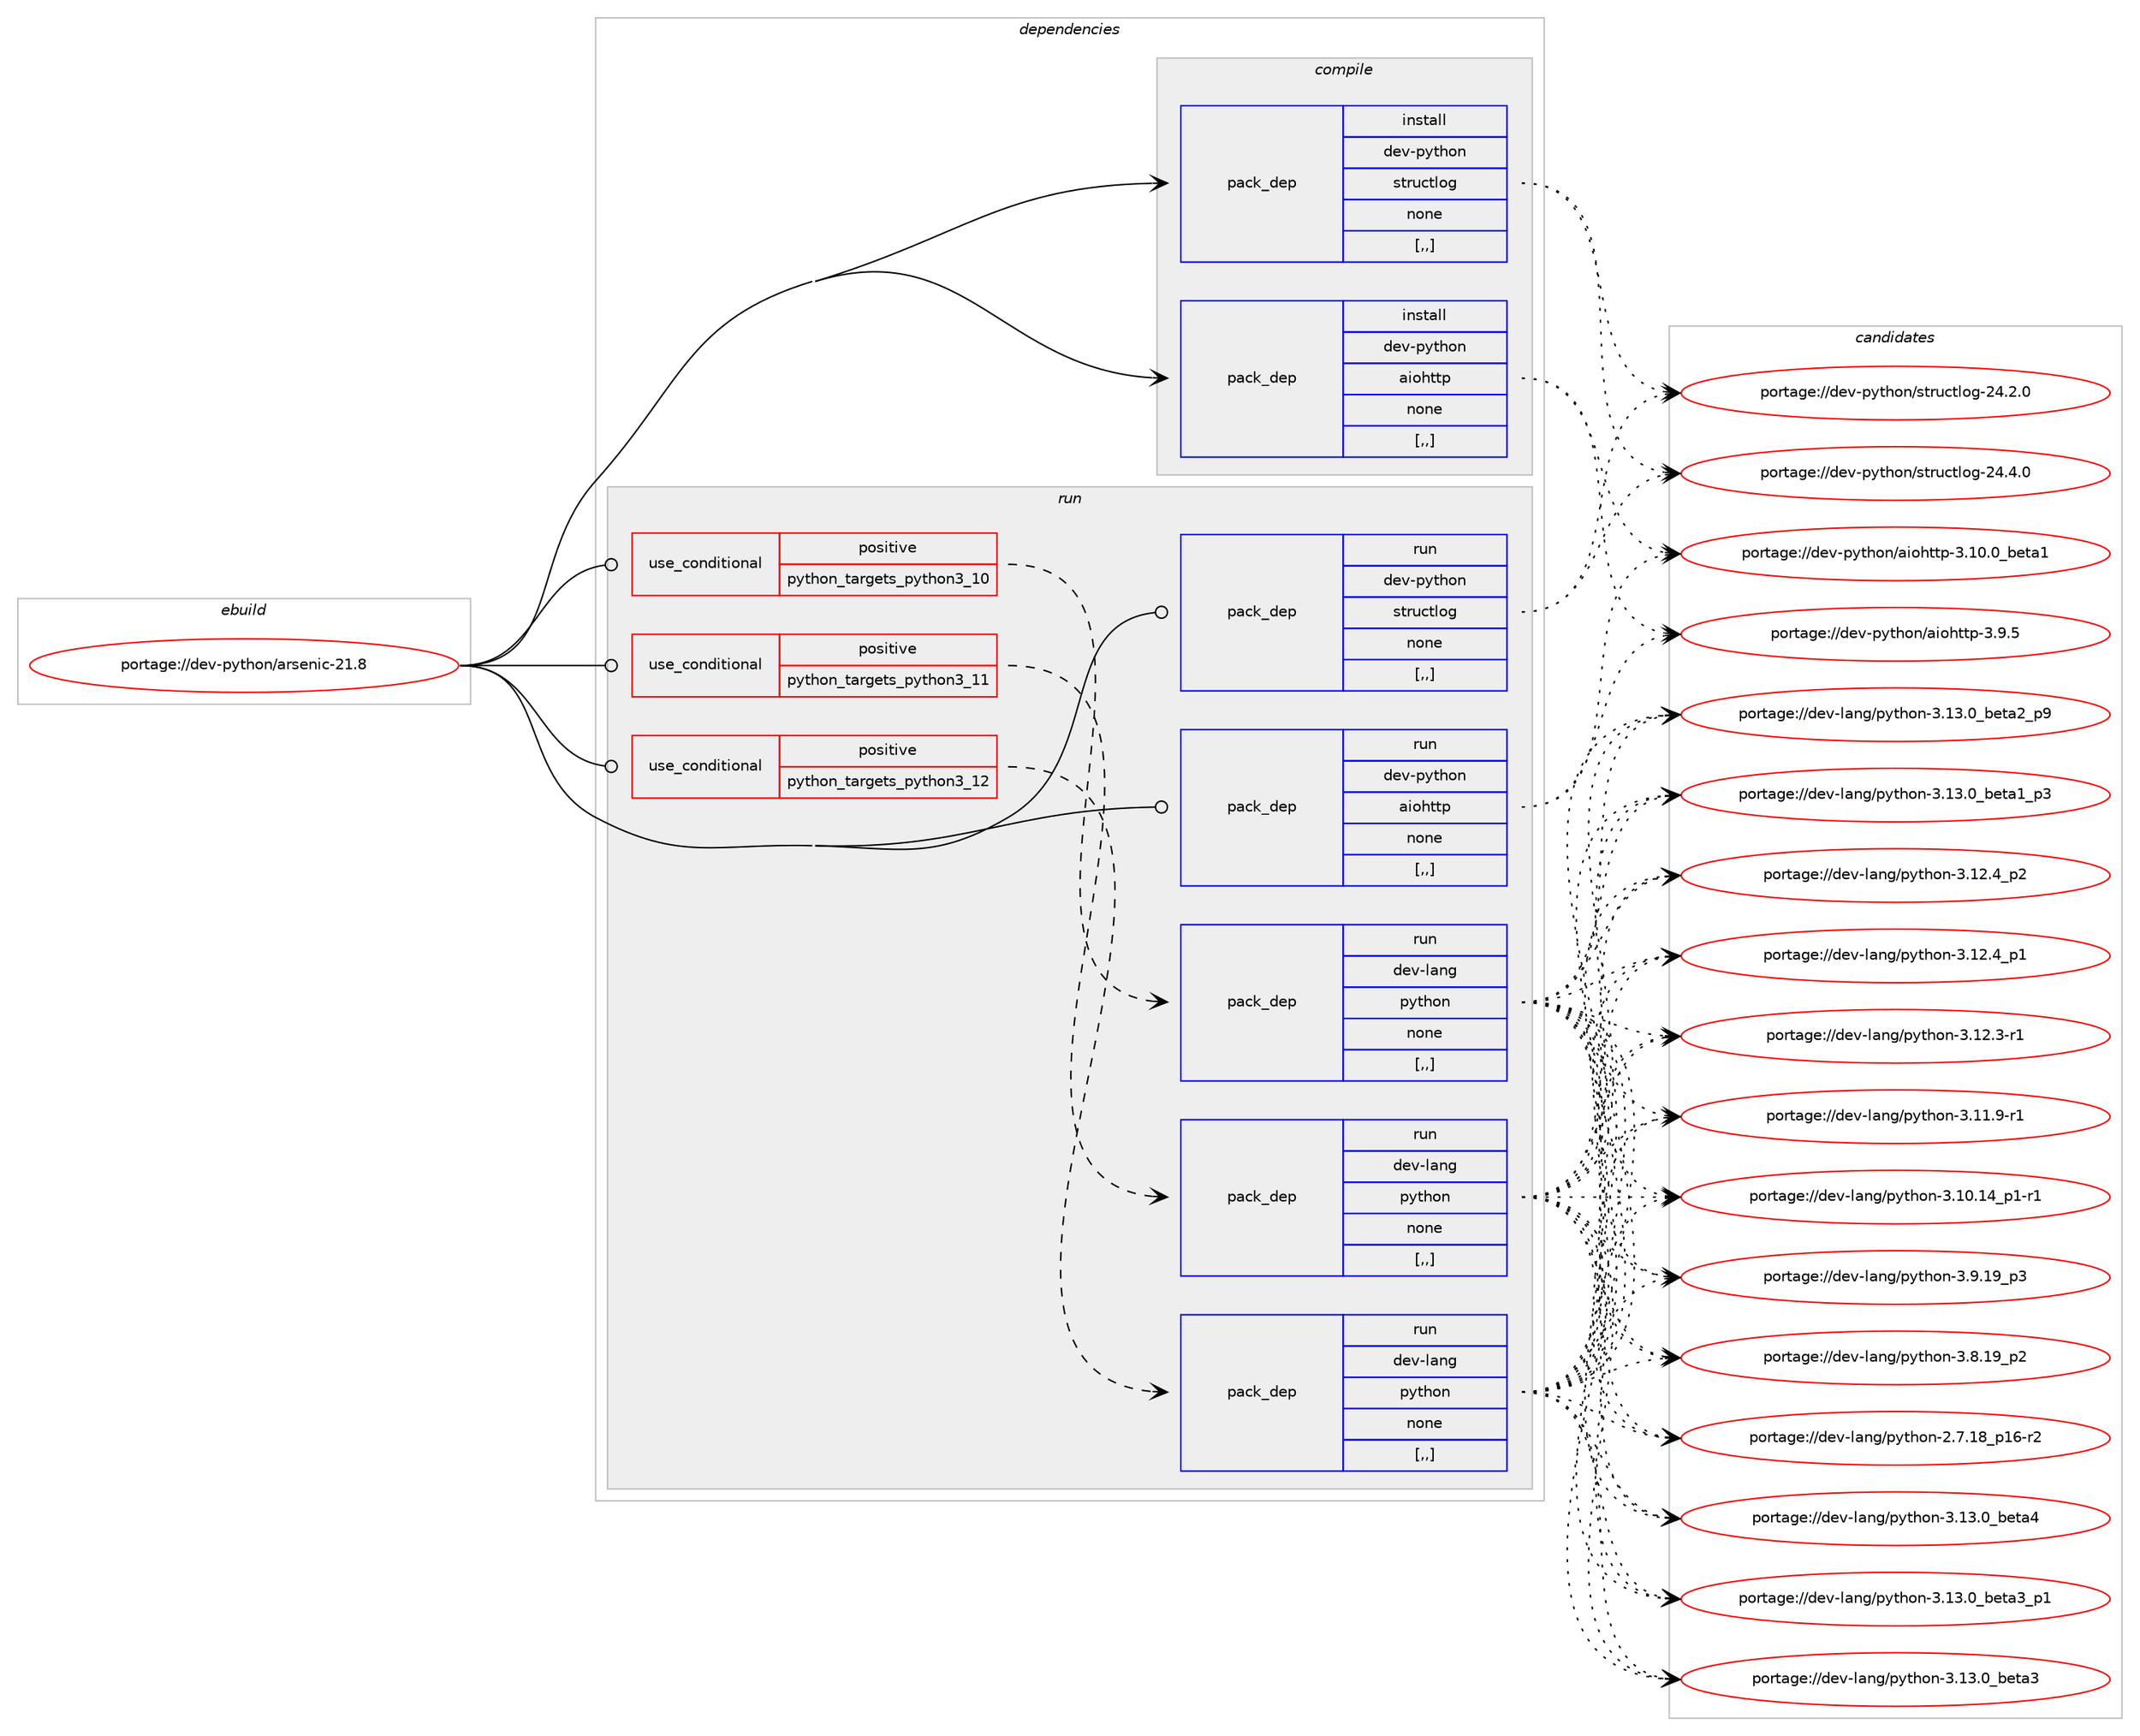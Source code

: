 digraph prolog {

# *************
# Graph options
# *************

newrank=true;
concentrate=true;
compound=true;
graph [rankdir=LR,fontname=Helvetica,fontsize=10,ranksep=1.5];#, ranksep=2.5, nodesep=0.2];
edge  [arrowhead=vee];
node  [fontname=Helvetica,fontsize=10];

# **********
# The ebuild
# **********

subgraph cluster_leftcol {
color=gray;
label=<<i>ebuild</i>>;
id [label="portage://dev-python/arsenic-21.8", color=red, width=4, href="../dev-python/arsenic-21.8.svg"];
}

# ****************
# The dependencies
# ****************

subgraph cluster_midcol {
color=gray;
label=<<i>dependencies</i>>;
subgraph cluster_compile {
fillcolor="#eeeeee";
style=filled;
label=<<i>compile</i>>;
subgraph pack110144 {
dependency142512 [label=<<TABLE BORDER="0" CELLBORDER="1" CELLSPACING="0" CELLPADDING="4" WIDTH="220"><TR><TD ROWSPAN="6" CELLPADDING="30">pack_dep</TD></TR><TR><TD WIDTH="110">install</TD></TR><TR><TD>dev-python</TD></TR><TR><TD>aiohttp</TD></TR><TR><TD>none</TD></TR><TR><TD>[,,]</TD></TR></TABLE>>, shape=none, color=blue];
}
id:e -> dependency142512:w [weight=20,style="solid",arrowhead="vee"];
subgraph pack110145 {
dependency142513 [label=<<TABLE BORDER="0" CELLBORDER="1" CELLSPACING="0" CELLPADDING="4" WIDTH="220"><TR><TD ROWSPAN="6" CELLPADDING="30">pack_dep</TD></TR><TR><TD WIDTH="110">install</TD></TR><TR><TD>dev-python</TD></TR><TR><TD>structlog</TD></TR><TR><TD>none</TD></TR><TR><TD>[,,]</TD></TR></TABLE>>, shape=none, color=blue];
}
id:e -> dependency142513:w [weight=20,style="solid",arrowhead="vee"];
}
subgraph cluster_compileandrun {
fillcolor="#eeeeee";
style=filled;
label=<<i>compile and run</i>>;
}
subgraph cluster_run {
fillcolor="#eeeeee";
style=filled;
label=<<i>run</i>>;
subgraph cond31124 {
dependency142514 [label=<<TABLE BORDER="0" CELLBORDER="1" CELLSPACING="0" CELLPADDING="4"><TR><TD ROWSPAN="3" CELLPADDING="10">use_conditional</TD></TR><TR><TD>positive</TD></TR><TR><TD>python_targets_python3_10</TD></TR></TABLE>>, shape=none, color=red];
subgraph pack110146 {
dependency142515 [label=<<TABLE BORDER="0" CELLBORDER="1" CELLSPACING="0" CELLPADDING="4" WIDTH="220"><TR><TD ROWSPAN="6" CELLPADDING="30">pack_dep</TD></TR><TR><TD WIDTH="110">run</TD></TR><TR><TD>dev-lang</TD></TR><TR><TD>python</TD></TR><TR><TD>none</TD></TR><TR><TD>[,,]</TD></TR></TABLE>>, shape=none, color=blue];
}
dependency142514:e -> dependency142515:w [weight=20,style="dashed",arrowhead="vee"];
}
id:e -> dependency142514:w [weight=20,style="solid",arrowhead="odot"];
subgraph cond31125 {
dependency142516 [label=<<TABLE BORDER="0" CELLBORDER="1" CELLSPACING="0" CELLPADDING="4"><TR><TD ROWSPAN="3" CELLPADDING="10">use_conditional</TD></TR><TR><TD>positive</TD></TR><TR><TD>python_targets_python3_11</TD></TR></TABLE>>, shape=none, color=red];
subgraph pack110147 {
dependency142517 [label=<<TABLE BORDER="0" CELLBORDER="1" CELLSPACING="0" CELLPADDING="4" WIDTH="220"><TR><TD ROWSPAN="6" CELLPADDING="30">pack_dep</TD></TR><TR><TD WIDTH="110">run</TD></TR><TR><TD>dev-lang</TD></TR><TR><TD>python</TD></TR><TR><TD>none</TD></TR><TR><TD>[,,]</TD></TR></TABLE>>, shape=none, color=blue];
}
dependency142516:e -> dependency142517:w [weight=20,style="dashed",arrowhead="vee"];
}
id:e -> dependency142516:w [weight=20,style="solid",arrowhead="odot"];
subgraph cond31126 {
dependency142518 [label=<<TABLE BORDER="0" CELLBORDER="1" CELLSPACING="0" CELLPADDING="4"><TR><TD ROWSPAN="3" CELLPADDING="10">use_conditional</TD></TR><TR><TD>positive</TD></TR><TR><TD>python_targets_python3_12</TD></TR></TABLE>>, shape=none, color=red];
subgraph pack110148 {
dependency142519 [label=<<TABLE BORDER="0" CELLBORDER="1" CELLSPACING="0" CELLPADDING="4" WIDTH="220"><TR><TD ROWSPAN="6" CELLPADDING="30">pack_dep</TD></TR><TR><TD WIDTH="110">run</TD></TR><TR><TD>dev-lang</TD></TR><TR><TD>python</TD></TR><TR><TD>none</TD></TR><TR><TD>[,,]</TD></TR></TABLE>>, shape=none, color=blue];
}
dependency142518:e -> dependency142519:w [weight=20,style="dashed",arrowhead="vee"];
}
id:e -> dependency142518:w [weight=20,style="solid",arrowhead="odot"];
subgraph pack110149 {
dependency142520 [label=<<TABLE BORDER="0" CELLBORDER="1" CELLSPACING="0" CELLPADDING="4" WIDTH="220"><TR><TD ROWSPAN="6" CELLPADDING="30">pack_dep</TD></TR><TR><TD WIDTH="110">run</TD></TR><TR><TD>dev-python</TD></TR><TR><TD>aiohttp</TD></TR><TR><TD>none</TD></TR><TR><TD>[,,]</TD></TR></TABLE>>, shape=none, color=blue];
}
id:e -> dependency142520:w [weight=20,style="solid",arrowhead="odot"];
subgraph pack110150 {
dependency142521 [label=<<TABLE BORDER="0" CELLBORDER="1" CELLSPACING="0" CELLPADDING="4" WIDTH="220"><TR><TD ROWSPAN="6" CELLPADDING="30">pack_dep</TD></TR><TR><TD WIDTH="110">run</TD></TR><TR><TD>dev-python</TD></TR><TR><TD>structlog</TD></TR><TR><TD>none</TD></TR><TR><TD>[,,]</TD></TR></TABLE>>, shape=none, color=blue];
}
id:e -> dependency142521:w [weight=20,style="solid",arrowhead="odot"];
}
}

# **************
# The candidates
# **************

subgraph cluster_choices {
rank=same;
color=gray;
label=<<i>candidates</i>>;

subgraph choice110144 {
color=black;
nodesep=1;
choice1001011184511212111610411111047971051111041161161124551464948464895981011169749 [label="portage://dev-python/aiohttp-3.10.0_beta1", color=red, width=4,href="../dev-python/aiohttp-3.10.0_beta1.svg"];
choice100101118451121211161041111104797105111104116116112455146574653 [label="portage://dev-python/aiohttp-3.9.5", color=red, width=4,href="../dev-python/aiohttp-3.9.5.svg"];
dependency142512:e -> choice1001011184511212111610411111047971051111041161161124551464948464895981011169749:w [style=dotted,weight="100"];
dependency142512:e -> choice100101118451121211161041111104797105111104116116112455146574653:w [style=dotted,weight="100"];
}
subgraph choice110145 {
color=black;
nodesep=1;
choice10010111845112121116104111110471151161141179911610811110345505246524648 [label="portage://dev-python/structlog-24.4.0", color=red, width=4,href="../dev-python/structlog-24.4.0.svg"];
choice10010111845112121116104111110471151161141179911610811110345505246504648 [label="portage://dev-python/structlog-24.2.0", color=red, width=4,href="../dev-python/structlog-24.2.0.svg"];
dependency142513:e -> choice10010111845112121116104111110471151161141179911610811110345505246524648:w [style=dotted,weight="100"];
dependency142513:e -> choice10010111845112121116104111110471151161141179911610811110345505246504648:w [style=dotted,weight="100"];
}
subgraph choice110146 {
color=black;
nodesep=1;
choice1001011184510897110103471121211161041111104551464951464895981011169752 [label="portage://dev-lang/python-3.13.0_beta4", color=red, width=4,href="../dev-lang/python-3.13.0_beta4.svg"];
choice10010111845108971101034711212111610411111045514649514648959810111697519511249 [label="portage://dev-lang/python-3.13.0_beta3_p1", color=red, width=4,href="../dev-lang/python-3.13.0_beta3_p1.svg"];
choice1001011184510897110103471121211161041111104551464951464895981011169751 [label="portage://dev-lang/python-3.13.0_beta3", color=red, width=4,href="../dev-lang/python-3.13.0_beta3.svg"];
choice10010111845108971101034711212111610411111045514649514648959810111697509511257 [label="portage://dev-lang/python-3.13.0_beta2_p9", color=red, width=4,href="../dev-lang/python-3.13.0_beta2_p9.svg"];
choice10010111845108971101034711212111610411111045514649514648959810111697499511251 [label="portage://dev-lang/python-3.13.0_beta1_p3", color=red, width=4,href="../dev-lang/python-3.13.0_beta1_p3.svg"];
choice100101118451089711010347112121116104111110455146495046529511250 [label="portage://dev-lang/python-3.12.4_p2", color=red, width=4,href="../dev-lang/python-3.12.4_p2.svg"];
choice100101118451089711010347112121116104111110455146495046529511249 [label="portage://dev-lang/python-3.12.4_p1", color=red, width=4,href="../dev-lang/python-3.12.4_p1.svg"];
choice100101118451089711010347112121116104111110455146495046514511449 [label="portage://dev-lang/python-3.12.3-r1", color=red, width=4,href="../dev-lang/python-3.12.3-r1.svg"];
choice100101118451089711010347112121116104111110455146494946574511449 [label="portage://dev-lang/python-3.11.9-r1", color=red, width=4,href="../dev-lang/python-3.11.9-r1.svg"];
choice100101118451089711010347112121116104111110455146494846495295112494511449 [label="portage://dev-lang/python-3.10.14_p1-r1", color=red, width=4,href="../dev-lang/python-3.10.14_p1-r1.svg"];
choice100101118451089711010347112121116104111110455146574649579511251 [label="portage://dev-lang/python-3.9.19_p3", color=red, width=4,href="../dev-lang/python-3.9.19_p3.svg"];
choice100101118451089711010347112121116104111110455146564649579511250 [label="portage://dev-lang/python-3.8.19_p2", color=red, width=4,href="../dev-lang/python-3.8.19_p2.svg"];
choice100101118451089711010347112121116104111110455046554649569511249544511450 [label="portage://dev-lang/python-2.7.18_p16-r2", color=red, width=4,href="../dev-lang/python-2.7.18_p16-r2.svg"];
dependency142515:e -> choice1001011184510897110103471121211161041111104551464951464895981011169752:w [style=dotted,weight="100"];
dependency142515:e -> choice10010111845108971101034711212111610411111045514649514648959810111697519511249:w [style=dotted,weight="100"];
dependency142515:e -> choice1001011184510897110103471121211161041111104551464951464895981011169751:w [style=dotted,weight="100"];
dependency142515:e -> choice10010111845108971101034711212111610411111045514649514648959810111697509511257:w [style=dotted,weight="100"];
dependency142515:e -> choice10010111845108971101034711212111610411111045514649514648959810111697499511251:w [style=dotted,weight="100"];
dependency142515:e -> choice100101118451089711010347112121116104111110455146495046529511250:w [style=dotted,weight="100"];
dependency142515:e -> choice100101118451089711010347112121116104111110455146495046529511249:w [style=dotted,weight="100"];
dependency142515:e -> choice100101118451089711010347112121116104111110455146495046514511449:w [style=dotted,weight="100"];
dependency142515:e -> choice100101118451089711010347112121116104111110455146494946574511449:w [style=dotted,weight="100"];
dependency142515:e -> choice100101118451089711010347112121116104111110455146494846495295112494511449:w [style=dotted,weight="100"];
dependency142515:e -> choice100101118451089711010347112121116104111110455146574649579511251:w [style=dotted,weight="100"];
dependency142515:e -> choice100101118451089711010347112121116104111110455146564649579511250:w [style=dotted,weight="100"];
dependency142515:e -> choice100101118451089711010347112121116104111110455046554649569511249544511450:w [style=dotted,weight="100"];
}
subgraph choice110147 {
color=black;
nodesep=1;
choice1001011184510897110103471121211161041111104551464951464895981011169752 [label="portage://dev-lang/python-3.13.0_beta4", color=red, width=4,href="../dev-lang/python-3.13.0_beta4.svg"];
choice10010111845108971101034711212111610411111045514649514648959810111697519511249 [label="portage://dev-lang/python-3.13.0_beta3_p1", color=red, width=4,href="../dev-lang/python-3.13.0_beta3_p1.svg"];
choice1001011184510897110103471121211161041111104551464951464895981011169751 [label="portage://dev-lang/python-3.13.0_beta3", color=red, width=4,href="../dev-lang/python-3.13.0_beta3.svg"];
choice10010111845108971101034711212111610411111045514649514648959810111697509511257 [label="portage://dev-lang/python-3.13.0_beta2_p9", color=red, width=4,href="../dev-lang/python-3.13.0_beta2_p9.svg"];
choice10010111845108971101034711212111610411111045514649514648959810111697499511251 [label="portage://dev-lang/python-3.13.0_beta1_p3", color=red, width=4,href="../dev-lang/python-3.13.0_beta1_p3.svg"];
choice100101118451089711010347112121116104111110455146495046529511250 [label="portage://dev-lang/python-3.12.4_p2", color=red, width=4,href="../dev-lang/python-3.12.4_p2.svg"];
choice100101118451089711010347112121116104111110455146495046529511249 [label="portage://dev-lang/python-3.12.4_p1", color=red, width=4,href="../dev-lang/python-3.12.4_p1.svg"];
choice100101118451089711010347112121116104111110455146495046514511449 [label="portage://dev-lang/python-3.12.3-r1", color=red, width=4,href="../dev-lang/python-3.12.3-r1.svg"];
choice100101118451089711010347112121116104111110455146494946574511449 [label="portage://dev-lang/python-3.11.9-r1", color=red, width=4,href="../dev-lang/python-3.11.9-r1.svg"];
choice100101118451089711010347112121116104111110455146494846495295112494511449 [label="portage://dev-lang/python-3.10.14_p1-r1", color=red, width=4,href="../dev-lang/python-3.10.14_p1-r1.svg"];
choice100101118451089711010347112121116104111110455146574649579511251 [label="portage://dev-lang/python-3.9.19_p3", color=red, width=4,href="../dev-lang/python-3.9.19_p3.svg"];
choice100101118451089711010347112121116104111110455146564649579511250 [label="portage://dev-lang/python-3.8.19_p2", color=red, width=4,href="../dev-lang/python-3.8.19_p2.svg"];
choice100101118451089711010347112121116104111110455046554649569511249544511450 [label="portage://dev-lang/python-2.7.18_p16-r2", color=red, width=4,href="../dev-lang/python-2.7.18_p16-r2.svg"];
dependency142517:e -> choice1001011184510897110103471121211161041111104551464951464895981011169752:w [style=dotted,weight="100"];
dependency142517:e -> choice10010111845108971101034711212111610411111045514649514648959810111697519511249:w [style=dotted,weight="100"];
dependency142517:e -> choice1001011184510897110103471121211161041111104551464951464895981011169751:w [style=dotted,weight="100"];
dependency142517:e -> choice10010111845108971101034711212111610411111045514649514648959810111697509511257:w [style=dotted,weight="100"];
dependency142517:e -> choice10010111845108971101034711212111610411111045514649514648959810111697499511251:w [style=dotted,weight="100"];
dependency142517:e -> choice100101118451089711010347112121116104111110455146495046529511250:w [style=dotted,weight="100"];
dependency142517:e -> choice100101118451089711010347112121116104111110455146495046529511249:w [style=dotted,weight="100"];
dependency142517:e -> choice100101118451089711010347112121116104111110455146495046514511449:w [style=dotted,weight="100"];
dependency142517:e -> choice100101118451089711010347112121116104111110455146494946574511449:w [style=dotted,weight="100"];
dependency142517:e -> choice100101118451089711010347112121116104111110455146494846495295112494511449:w [style=dotted,weight="100"];
dependency142517:e -> choice100101118451089711010347112121116104111110455146574649579511251:w [style=dotted,weight="100"];
dependency142517:e -> choice100101118451089711010347112121116104111110455146564649579511250:w [style=dotted,weight="100"];
dependency142517:e -> choice100101118451089711010347112121116104111110455046554649569511249544511450:w [style=dotted,weight="100"];
}
subgraph choice110148 {
color=black;
nodesep=1;
choice1001011184510897110103471121211161041111104551464951464895981011169752 [label="portage://dev-lang/python-3.13.0_beta4", color=red, width=4,href="../dev-lang/python-3.13.0_beta4.svg"];
choice10010111845108971101034711212111610411111045514649514648959810111697519511249 [label="portage://dev-lang/python-3.13.0_beta3_p1", color=red, width=4,href="../dev-lang/python-3.13.0_beta3_p1.svg"];
choice1001011184510897110103471121211161041111104551464951464895981011169751 [label="portage://dev-lang/python-3.13.0_beta3", color=red, width=4,href="../dev-lang/python-3.13.0_beta3.svg"];
choice10010111845108971101034711212111610411111045514649514648959810111697509511257 [label="portage://dev-lang/python-3.13.0_beta2_p9", color=red, width=4,href="../dev-lang/python-3.13.0_beta2_p9.svg"];
choice10010111845108971101034711212111610411111045514649514648959810111697499511251 [label="portage://dev-lang/python-3.13.0_beta1_p3", color=red, width=4,href="../dev-lang/python-3.13.0_beta1_p3.svg"];
choice100101118451089711010347112121116104111110455146495046529511250 [label="portage://dev-lang/python-3.12.4_p2", color=red, width=4,href="../dev-lang/python-3.12.4_p2.svg"];
choice100101118451089711010347112121116104111110455146495046529511249 [label="portage://dev-lang/python-3.12.4_p1", color=red, width=4,href="../dev-lang/python-3.12.4_p1.svg"];
choice100101118451089711010347112121116104111110455146495046514511449 [label="portage://dev-lang/python-3.12.3-r1", color=red, width=4,href="../dev-lang/python-3.12.3-r1.svg"];
choice100101118451089711010347112121116104111110455146494946574511449 [label="portage://dev-lang/python-3.11.9-r1", color=red, width=4,href="../dev-lang/python-3.11.9-r1.svg"];
choice100101118451089711010347112121116104111110455146494846495295112494511449 [label="portage://dev-lang/python-3.10.14_p1-r1", color=red, width=4,href="../dev-lang/python-3.10.14_p1-r1.svg"];
choice100101118451089711010347112121116104111110455146574649579511251 [label="portage://dev-lang/python-3.9.19_p3", color=red, width=4,href="../dev-lang/python-3.9.19_p3.svg"];
choice100101118451089711010347112121116104111110455146564649579511250 [label="portage://dev-lang/python-3.8.19_p2", color=red, width=4,href="../dev-lang/python-3.8.19_p2.svg"];
choice100101118451089711010347112121116104111110455046554649569511249544511450 [label="portage://dev-lang/python-2.7.18_p16-r2", color=red, width=4,href="../dev-lang/python-2.7.18_p16-r2.svg"];
dependency142519:e -> choice1001011184510897110103471121211161041111104551464951464895981011169752:w [style=dotted,weight="100"];
dependency142519:e -> choice10010111845108971101034711212111610411111045514649514648959810111697519511249:w [style=dotted,weight="100"];
dependency142519:e -> choice1001011184510897110103471121211161041111104551464951464895981011169751:w [style=dotted,weight="100"];
dependency142519:e -> choice10010111845108971101034711212111610411111045514649514648959810111697509511257:w [style=dotted,weight="100"];
dependency142519:e -> choice10010111845108971101034711212111610411111045514649514648959810111697499511251:w [style=dotted,weight="100"];
dependency142519:e -> choice100101118451089711010347112121116104111110455146495046529511250:w [style=dotted,weight="100"];
dependency142519:e -> choice100101118451089711010347112121116104111110455146495046529511249:w [style=dotted,weight="100"];
dependency142519:e -> choice100101118451089711010347112121116104111110455146495046514511449:w [style=dotted,weight="100"];
dependency142519:e -> choice100101118451089711010347112121116104111110455146494946574511449:w [style=dotted,weight="100"];
dependency142519:e -> choice100101118451089711010347112121116104111110455146494846495295112494511449:w [style=dotted,weight="100"];
dependency142519:e -> choice100101118451089711010347112121116104111110455146574649579511251:w [style=dotted,weight="100"];
dependency142519:e -> choice100101118451089711010347112121116104111110455146564649579511250:w [style=dotted,weight="100"];
dependency142519:e -> choice100101118451089711010347112121116104111110455046554649569511249544511450:w [style=dotted,weight="100"];
}
subgraph choice110149 {
color=black;
nodesep=1;
choice1001011184511212111610411111047971051111041161161124551464948464895981011169749 [label="portage://dev-python/aiohttp-3.10.0_beta1", color=red, width=4,href="../dev-python/aiohttp-3.10.0_beta1.svg"];
choice100101118451121211161041111104797105111104116116112455146574653 [label="portage://dev-python/aiohttp-3.9.5", color=red, width=4,href="../dev-python/aiohttp-3.9.5.svg"];
dependency142520:e -> choice1001011184511212111610411111047971051111041161161124551464948464895981011169749:w [style=dotted,weight="100"];
dependency142520:e -> choice100101118451121211161041111104797105111104116116112455146574653:w [style=dotted,weight="100"];
}
subgraph choice110150 {
color=black;
nodesep=1;
choice10010111845112121116104111110471151161141179911610811110345505246524648 [label="portage://dev-python/structlog-24.4.0", color=red, width=4,href="../dev-python/structlog-24.4.0.svg"];
choice10010111845112121116104111110471151161141179911610811110345505246504648 [label="portage://dev-python/structlog-24.2.0", color=red, width=4,href="../dev-python/structlog-24.2.0.svg"];
dependency142521:e -> choice10010111845112121116104111110471151161141179911610811110345505246524648:w [style=dotted,weight="100"];
dependency142521:e -> choice10010111845112121116104111110471151161141179911610811110345505246504648:w [style=dotted,weight="100"];
}
}

}

